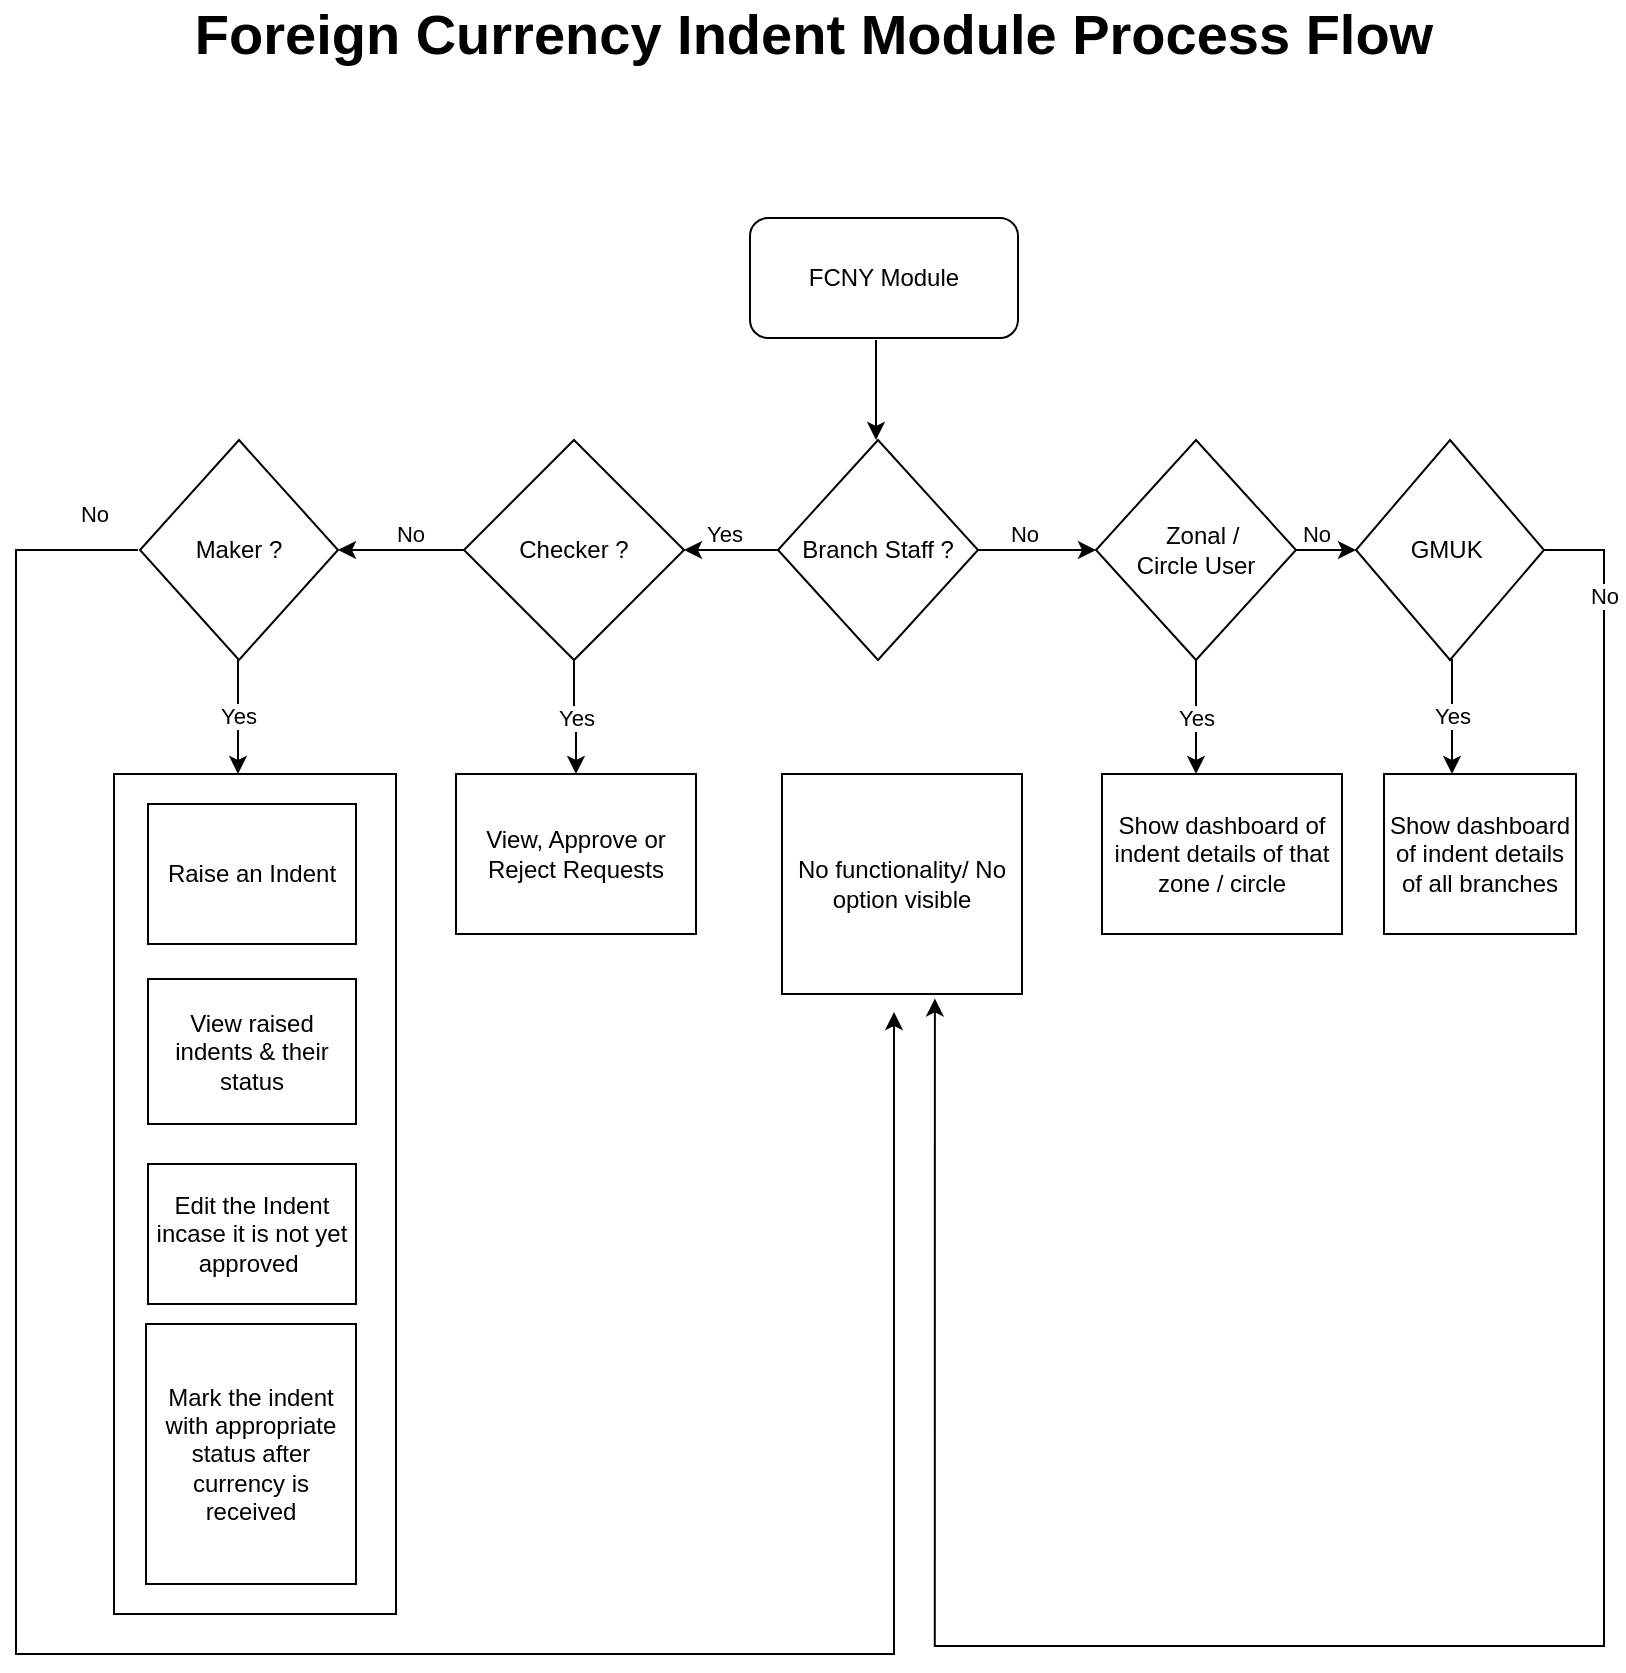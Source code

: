 <mxfile version="25.0.3">
  <diagram id="C5RBs43oDa-KdzZeNtuy" name="Page-1">
    <mxGraphModel dx="1050" dy="541" grid="0" gridSize="10" guides="1" tooltips="1" connect="1" arrows="1" fold="1" page="1" pageScale="1" pageWidth="827" pageHeight="1169" math="0" shadow="0">
      <root>
        <mxCell id="WIyWlLk6GJQsqaUBKTNV-0" />
        <mxCell id="WIyWlLk6GJQsqaUBKTNV-1" parent="WIyWlLk6GJQsqaUBKTNV-0" />
        <mxCell id="WIyWlLk6GJQsqaUBKTNV-7" value="FCNY Module" style="rounded=1;whiteSpace=wrap;html=1;fontSize=12;glass=0;strokeWidth=1;shadow=0;" parent="WIyWlLk6GJQsqaUBKTNV-1" vertex="1">
          <mxGeometry x="383" y="256" width="134" height="60" as="geometry" />
        </mxCell>
        <mxCell id="0Kmae_XXpIcbisTiChTe-10" value="" style="edgeStyle=orthogonalEdgeStyle;rounded=0;orthogonalLoop=1;jettySize=auto;html=1;" parent="WIyWlLk6GJQsqaUBKTNV-1" edge="1">
          <mxGeometry relative="1" as="geometry">
            <mxPoint x="450" y="270" as="sourcePoint" />
          </mxGeometry>
        </mxCell>
        <mxCell id="0Kmae_XXpIcbisTiChTe-11" value="No" style="edgeLabel;html=1;align=center;verticalAlign=middle;resizable=0;points=[];" parent="0Kmae_XXpIcbisTiChTe-10" vertex="1" connectable="0">
          <mxGeometry x="-0.287" y="-1" relative="1" as="geometry">
            <mxPoint y="-21" as="offset" />
          </mxGeometry>
        </mxCell>
        <mxCell id="0Kmae_XXpIcbisTiChTe-5" value="" style="endArrow=classic;html=1;rounded=0;" parent="WIyWlLk6GJQsqaUBKTNV-1" edge="1">
          <mxGeometry width="50" height="50" relative="1" as="geometry">
            <mxPoint x="446" y="317" as="sourcePoint" />
            <mxPoint x="446" y="367" as="targetPoint" />
          </mxGeometry>
        </mxCell>
        <mxCell id="0Kmae_XXpIcbisTiChTe-31" value="" style="edgeStyle=orthogonalEdgeStyle;rounded=0;orthogonalLoop=1;jettySize=auto;html=1;entryX=0;entryY=0.5;entryDx=0;entryDy=0;" parent="WIyWlLk6GJQsqaUBKTNV-1" source="0Kmae_XXpIcbisTiChTe-13" target="0Kmae_XXpIcbisTiChTe-52" edge="1">
          <mxGeometry relative="1" as="geometry">
            <mxPoint x="516" y="422" as="targetPoint" />
          </mxGeometry>
        </mxCell>
        <mxCell id="0Kmae_XXpIcbisTiChTe-32" value="No" style="edgeLabel;html=1;align=center;verticalAlign=middle;resizable=0;points=[];" parent="0Kmae_XXpIcbisTiChTe-31" vertex="1" connectable="0">
          <mxGeometry x="-0.26" y="1" relative="1" as="geometry">
            <mxPoint x="1" y="-7" as="offset" />
          </mxGeometry>
        </mxCell>
        <mxCell id="0Kmae_XXpIcbisTiChTe-45" value="" style="edgeStyle=orthogonalEdgeStyle;rounded=0;orthogonalLoop=1;jettySize=auto;html=1;" parent="WIyWlLk6GJQsqaUBKTNV-1" source="0Kmae_XXpIcbisTiChTe-13" target="0Kmae_XXpIcbisTiChTe-44" edge="1">
          <mxGeometry relative="1" as="geometry" />
        </mxCell>
        <mxCell id="0Kmae_XXpIcbisTiChTe-48" value="Yes" style="edgeLabel;html=1;align=center;verticalAlign=middle;resizable=0;points=[];" parent="0Kmae_XXpIcbisTiChTe-45" vertex="1" connectable="0">
          <mxGeometry x="-0.562" y="1" relative="1" as="geometry">
            <mxPoint x="-17" y="-9" as="offset" />
          </mxGeometry>
        </mxCell>
        <mxCell id="0Kmae_XXpIcbisTiChTe-13" value="Branch Staff ?" style="rhombus;whiteSpace=wrap;html=1;" parent="WIyWlLk6GJQsqaUBKTNV-1" vertex="1">
          <mxGeometry x="397" y="367" width="100" height="110" as="geometry" />
        </mxCell>
        <mxCell id="TlEDB1siWfGGDDj7Wg8u-13" value="Yes" style="edgeStyle=orthogonalEdgeStyle;rounded=0;orthogonalLoop=1;jettySize=auto;html=1;exitX=0.5;exitY=1;exitDx=0;exitDy=0;" edge="1" parent="WIyWlLk6GJQsqaUBKTNV-1" source="0Kmae_XXpIcbisTiChTe-34">
          <mxGeometry relative="1" as="geometry">
            <mxPoint x="734" y="461.787" as="sourcePoint" />
            <mxPoint x="734" y="534" as="targetPoint" />
            <Array as="points">
              <mxPoint x="734" y="477" />
            </Array>
          </mxGeometry>
        </mxCell>
        <mxCell id="TlEDB1siWfGGDDj7Wg8u-28" value="No" style="edgeStyle=orthogonalEdgeStyle;rounded=0;orthogonalLoop=1;jettySize=auto;html=1;entryX=0.637;entryY=1.02;entryDx=0;entryDy=0;entryPerimeter=0;" edge="1" parent="WIyWlLk6GJQsqaUBKTNV-1" source="0Kmae_XXpIcbisTiChTe-34" target="TlEDB1siWfGGDDj7Wg8u-3">
          <mxGeometry x="-0.914" relative="1" as="geometry">
            <mxPoint x="450" y="970" as="targetPoint" />
            <Array as="points">
              <mxPoint x="810" y="422" />
              <mxPoint x="810" y="970" />
              <mxPoint x="475" y="970" />
            </Array>
            <mxPoint as="offset" />
          </mxGeometry>
        </mxCell>
        <mxCell id="0Kmae_XXpIcbisTiChTe-34" value="GMUK&amp;nbsp;" style="rhombus;whiteSpace=wrap;html=1;" parent="WIyWlLk6GJQsqaUBKTNV-1" vertex="1">
          <mxGeometry x="686" y="367" width="94" height="110" as="geometry" />
        </mxCell>
        <mxCell id="TlEDB1siWfGGDDj7Wg8u-5" value="No" style="edgeStyle=orthogonalEdgeStyle;rounded=0;orthogonalLoop=1;jettySize=auto;html=1;entryX=1;entryY=0.5;entryDx=0;entryDy=0;exitX=0;exitY=0.5;exitDx=0;exitDy=0;" edge="1" parent="WIyWlLk6GJQsqaUBKTNV-1" source="0Kmae_XXpIcbisTiChTe-44" target="TlEDB1siWfGGDDj7Wg8u-4">
          <mxGeometry x="-0.143" y="-8" relative="1" as="geometry">
            <mxPoint x="176" y="422" as="sourcePoint" />
            <mxPoint x="106" y="422" as="targetPoint" />
            <mxPoint as="offset" />
          </mxGeometry>
        </mxCell>
        <mxCell id="TlEDB1siWfGGDDj7Wg8u-9" value="Yes" style="edgeStyle=orthogonalEdgeStyle;rounded=0;orthogonalLoop=1;jettySize=auto;html=1;" edge="1" parent="WIyWlLk6GJQsqaUBKTNV-1" source="0Kmae_XXpIcbisTiChTe-44" target="0Kmae_XXpIcbisTiChTe-62">
          <mxGeometry relative="1" as="geometry" />
        </mxCell>
        <mxCell id="0Kmae_XXpIcbisTiChTe-44" value="Checker ?" style="rhombus;whiteSpace=wrap;html=1;" parent="WIyWlLk6GJQsqaUBKTNV-1" vertex="1">
          <mxGeometry x="240" y="367" width="110" height="110" as="geometry" />
        </mxCell>
        <mxCell id="TlEDB1siWfGGDDj7Wg8u-14" value="No" style="edgeStyle=orthogonalEdgeStyle;rounded=0;orthogonalLoop=1;jettySize=auto;html=1;" edge="1" parent="WIyWlLk6GJQsqaUBKTNV-1" source="0Kmae_XXpIcbisTiChTe-52" target="0Kmae_XXpIcbisTiChTe-34">
          <mxGeometry x="0.2" y="8" relative="1" as="geometry">
            <mxPoint as="offset" />
          </mxGeometry>
        </mxCell>
        <mxCell id="TlEDB1siWfGGDDj7Wg8u-24" value="Yes" style="edgeStyle=orthogonalEdgeStyle;rounded=0;orthogonalLoop=1;jettySize=auto;html=1;" edge="1" parent="WIyWlLk6GJQsqaUBKTNV-1" source="0Kmae_XXpIcbisTiChTe-52" target="0Kmae_XXpIcbisTiChTe-58">
          <mxGeometry relative="1" as="geometry">
            <Array as="points">
              <mxPoint x="606" y="524" />
              <mxPoint x="606" y="524" />
            </Array>
          </mxGeometry>
        </mxCell>
        <mxCell id="0Kmae_XXpIcbisTiChTe-52" value="&lt;div&gt;&amp;nbsp; Zonal / Circle&lt;span style=&quot;background-color: initial;&quot;&gt;&amp;nbsp;User&lt;/span&gt;&lt;/div&gt;" style="rhombus;whiteSpace=wrap;html=1;" parent="WIyWlLk6GJQsqaUBKTNV-1" vertex="1">
          <mxGeometry x="556" y="367" width="100" height="110" as="geometry" />
        </mxCell>
        <mxCell id="0Kmae_XXpIcbisTiChTe-56" value="Show dashboard of indent details of all branches" style="whiteSpace=wrap;html=1;" parent="WIyWlLk6GJQsqaUBKTNV-1" vertex="1">
          <mxGeometry x="700" y="534" width="96" height="80" as="geometry" />
        </mxCell>
        <mxCell id="0Kmae_XXpIcbisTiChTe-58" value="Show dashboard of indent details of that zone / circle" style="whiteSpace=wrap;html=1;" parent="WIyWlLk6GJQsqaUBKTNV-1" vertex="1">
          <mxGeometry x="559" y="534" width="120" height="80" as="geometry" />
        </mxCell>
        <mxCell id="0Kmae_XXpIcbisTiChTe-62" value="View, Approve or Reject Requests" style="whiteSpace=wrap;html=1;" parent="WIyWlLk6GJQsqaUBKTNV-1" vertex="1">
          <mxGeometry x="236" y="534" width="120" height="80" as="geometry" />
        </mxCell>
        <mxCell id="0Kmae_XXpIcbisTiChTe-73" value="" style="whiteSpace=wrap;html=1;" parent="WIyWlLk6GJQsqaUBKTNV-1" vertex="1">
          <mxGeometry x="65" y="534" width="141" height="420" as="geometry" />
        </mxCell>
        <mxCell id="0Kmae_XXpIcbisTiChTe-81" value="View raised indents &amp;amp; their status" style="rounded=0;whiteSpace=wrap;html=1;" parent="WIyWlLk6GJQsqaUBKTNV-1" vertex="1">
          <mxGeometry x="82" y="636.5" width="104" height="72.5" as="geometry" />
        </mxCell>
        <mxCell id="0Kmae_XXpIcbisTiChTe-82" value="Edit the Indent incase it is not yet approved&amp;nbsp;" style="rounded=0;whiteSpace=wrap;html=1;" parent="WIyWlLk6GJQsqaUBKTNV-1" vertex="1">
          <mxGeometry x="82" y="729" width="104" height="70" as="geometry" />
        </mxCell>
        <mxCell id="0Kmae_XXpIcbisTiChTe-127" value="&lt;font style=&quot;font-size: 28px;&quot;&gt;Foreign Currency Indent Module Process Flow&lt;/font&gt;" style="rounded=0;whiteSpace=wrap;html=1;fontStyle=1;align=center;strokeColor=none;" parent="WIyWlLk6GJQsqaUBKTNV-1" vertex="1">
          <mxGeometry x="10" y="149" width="810" height="30" as="geometry" />
        </mxCell>
        <mxCell id="TlEDB1siWfGGDDj7Wg8u-1" value="Raise an Indent" style="whiteSpace=wrap;html=1;" vertex="1" parent="WIyWlLk6GJQsqaUBKTNV-1">
          <mxGeometry x="82" y="549" width="104" height="70" as="geometry" />
        </mxCell>
        <mxCell id="TlEDB1siWfGGDDj7Wg8u-3" value="No functionality/ No option visible" style="whiteSpace=wrap;html=1;" vertex="1" parent="WIyWlLk6GJQsqaUBKTNV-1">
          <mxGeometry x="399" y="534" width="120" height="110" as="geometry" />
        </mxCell>
        <mxCell id="TlEDB1siWfGGDDj7Wg8u-18" value="Yes" style="edgeStyle=orthogonalEdgeStyle;rounded=0;orthogonalLoop=1;jettySize=auto;html=1;" edge="1" parent="WIyWlLk6GJQsqaUBKTNV-1">
          <mxGeometry relative="1" as="geometry">
            <mxPoint x="127" y="476.444" as="sourcePoint" />
            <mxPoint x="127" y="534" as="targetPoint" />
            <Array as="points">
              <mxPoint x="127" y="494" />
              <mxPoint x="127" y="494" />
            </Array>
          </mxGeometry>
        </mxCell>
        <mxCell id="TlEDB1siWfGGDDj7Wg8u-23" value="No" style="edgeStyle=orthogonalEdgeStyle;rounded=0;orthogonalLoop=1;jettySize=auto;html=1;" edge="1" parent="WIyWlLk6GJQsqaUBKTNV-1">
          <mxGeometry x="-0.968" y="-18" relative="1" as="geometry">
            <mxPoint x="77" y="422" as="sourcePoint" />
            <mxPoint x="455" y="653" as="targetPoint" />
            <Array as="points">
              <mxPoint x="16" y="422" />
              <mxPoint x="16" y="974" />
              <mxPoint x="455" y="974" />
            </Array>
            <mxPoint as="offset" />
          </mxGeometry>
        </mxCell>
        <mxCell id="TlEDB1siWfGGDDj7Wg8u-4" value="Maker ?" style="rhombus;whiteSpace=wrap;html=1;" vertex="1" parent="WIyWlLk6GJQsqaUBKTNV-1">
          <mxGeometry x="78" y="367" width="99" height="110" as="geometry" />
        </mxCell>
        <mxCell id="TlEDB1siWfGGDDj7Wg8u-16" value="Mark the indent with appropriate status after currency is received" style="whiteSpace=wrap;html=1;" vertex="1" parent="WIyWlLk6GJQsqaUBKTNV-1">
          <mxGeometry x="81" y="809" width="105" height="130" as="geometry" />
        </mxCell>
      </root>
    </mxGraphModel>
  </diagram>
</mxfile>
